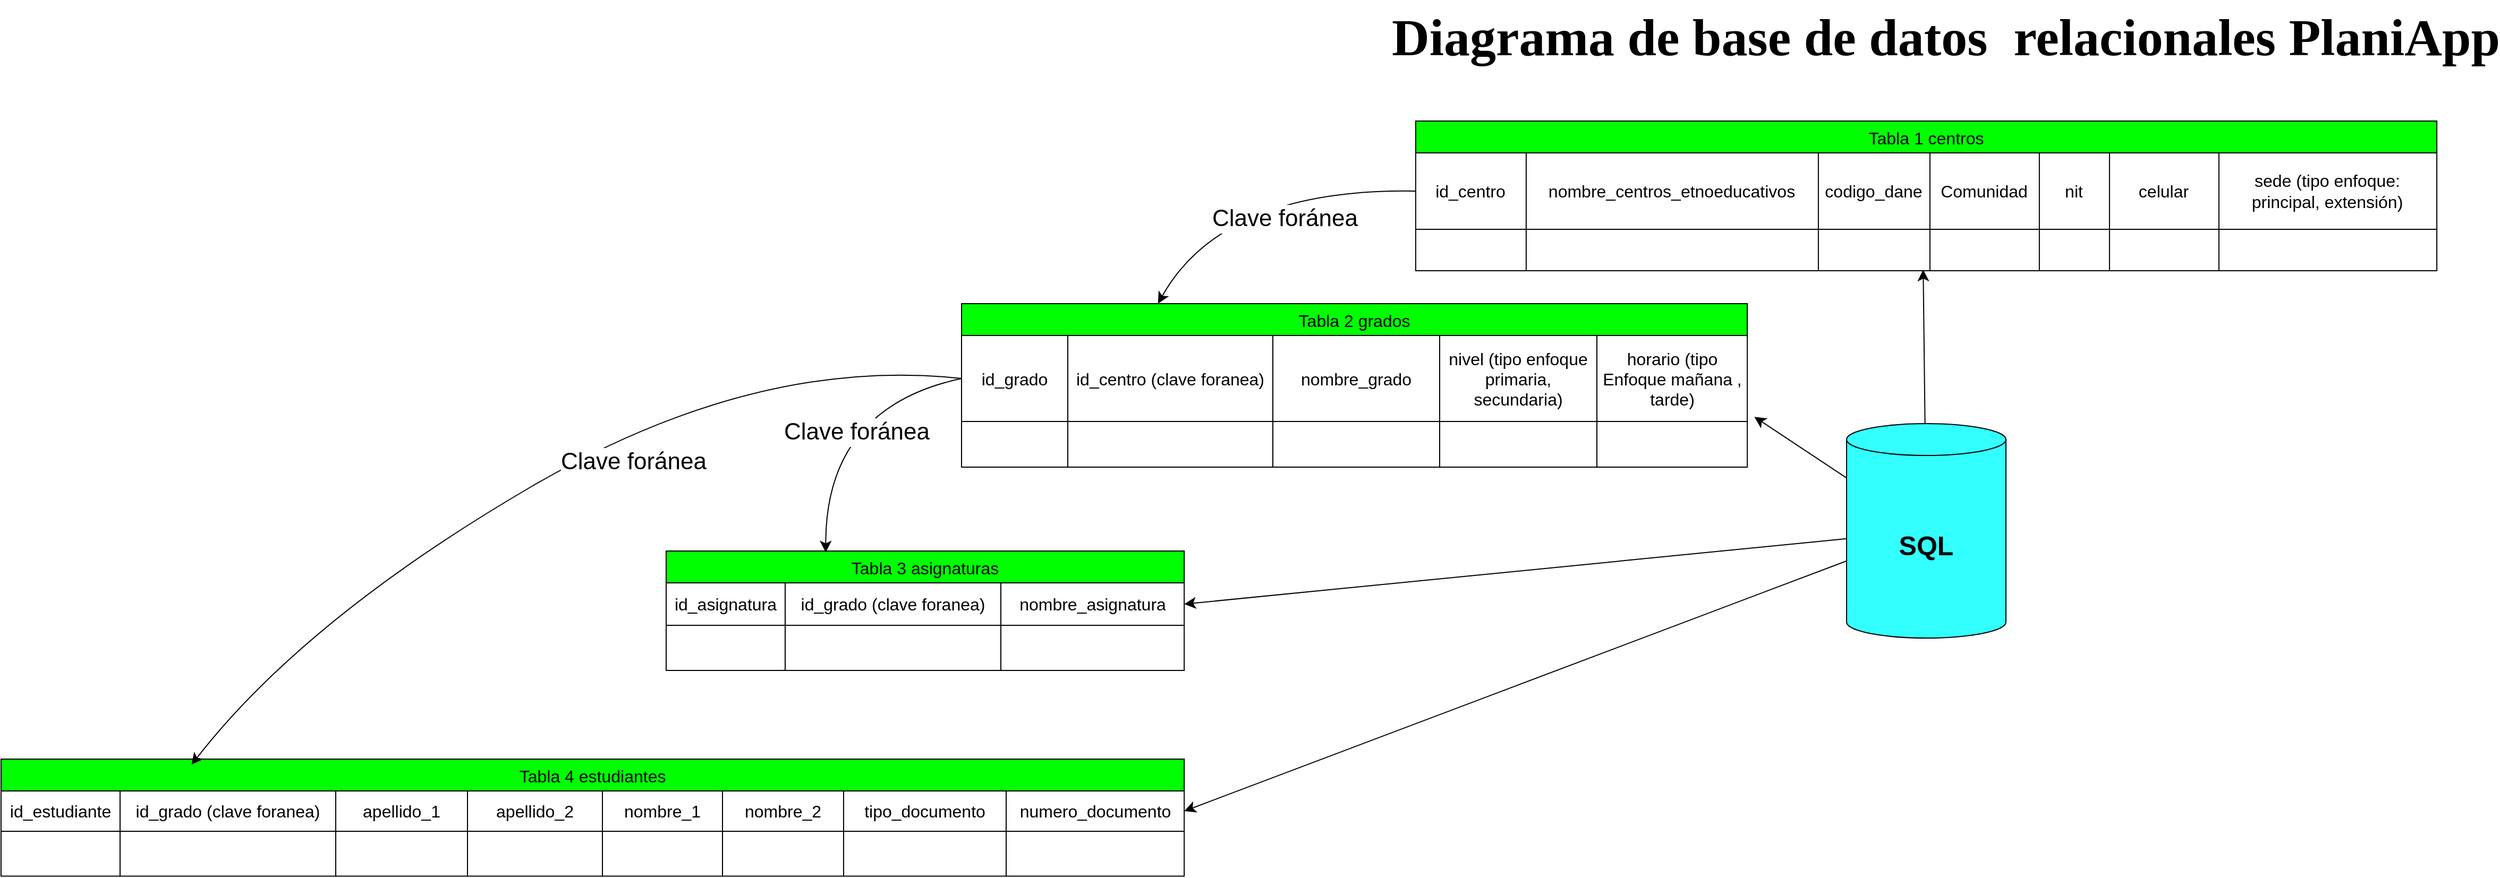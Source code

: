 <mxfile version="26.0.9">
  <diagram name="Página-1" id="TvYG14Qko4ZeJ21JqZOj">
    <mxGraphModel dx="3812" dy="1130" grid="0" gridSize="10" guides="1" tooltips="1" connect="1" arrows="1" fold="1" page="0" pageScale="1" pageWidth="827" pageHeight="1169" background="#ffffff" math="0" shadow="0">
      <root>
        <mxCell id="0" />
        <mxCell id="1" parent="0" />
        <mxCell id="zRnEoflxh51FS6Fjrhx--129" style="edgeStyle=none;curved=1;rounded=0;orthogonalLoop=1;jettySize=auto;html=1;fontSize=12;startSize=8;endSize=8;entryX=1;entryY=0.5;entryDx=0;entryDy=0;" edge="1" parent="1" source="zRnEoflxh51FS6Fjrhx--1" target="zRnEoflxh51FS6Fjrhx--131">
          <mxGeometry relative="1" as="geometry">
            <mxPoint x="-136" y="862" as="targetPoint" />
          </mxGeometry>
        </mxCell>
        <mxCell id="zRnEoflxh51FS6Fjrhx--1" value="&lt;font style=&quot;vertical-align: inherit;&quot;&gt;&lt;font style=&quot;vertical-align: inherit; font-size: 25px;&quot;&gt;&lt;b&gt;SQL&lt;/b&gt;&lt;/font&gt;&lt;/font&gt;" style="shape=cylinder3;whiteSpace=wrap;html=1;boundedLbl=1;backgroundOutline=1;size=15;fillColor=#33FFFF;" vertex="1" parent="1">
          <mxGeometry x="481" y="500" width="150" height="202" as="geometry" />
        </mxCell>
        <mxCell id="zRnEoflxh51FS6Fjrhx--2" value="Tabla 1 centros" style="shape=table;startSize=30;container=1;collapsible=0;childLayout=tableLayout;strokeColor=#000000;fontSize=16;fillColor=#00FF00;" vertex="1" parent="1">
          <mxGeometry x="75.45" y="215" width="961.102" height="141.0" as="geometry" />
        </mxCell>
        <mxCell id="zRnEoflxh51FS6Fjrhx--3" value="" style="shape=tableRow;horizontal=0;startSize=0;swimlaneHead=0;swimlaneBody=0;strokeColor=inherit;top=0;left=0;bottom=0;right=0;collapsible=0;dropTarget=0;fillColor=none;points=[[0,0.5],[1,0.5]];portConstraint=eastwest;fontSize=16;" vertex="1" parent="zRnEoflxh51FS6Fjrhx--2">
          <mxGeometry y="30" width="961.102" height="72" as="geometry" />
        </mxCell>
        <mxCell id="zRnEoflxh51FS6Fjrhx--25" value="id_centro" style="shape=partialRectangle;html=1;whiteSpace=wrap;connectable=0;strokeColor=inherit;overflow=hidden;fillColor=none;top=0;left=0;bottom=0;right=0;pointerEvents=1;fontSize=16;" vertex="1" parent="zRnEoflxh51FS6Fjrhx--3">
          <mxGeometry width="104" height="72" as="geometry">
            <mxRectangle width="104" height="72" as="alternateBounds" />
          </mxGeometry>
        </mxCell>
        <mxCell id="zRnEoflxh51FS6Fjrhx--4" value="nombre_centros_etnoeducativos" style="shape=partialRectangle;html=1;whiteSpace=wrap;connectable=0;strokeColor=inherit;overflow=hidden;fillColor=none;top=0;left=0;bottom=0;right=0;pointerEvents=1;fontSize=16;" vertex="1" parent="zRnEoflxh51FS6Fjrhx--3">
          <mxGeometry x="104" width="275" height="72" as="geometry">
            <mxRectangle width="275" height="72" as="alternateBounds" />
          </mxGeometry>
        </mxCell>
        <mxCell id="zRnEoflxh51FS6Fjrhx--5" value="codigo_dane" style="shape=partialRectangle;html=1;whiteSpace=wrap;connectable=0;strokeColor=inherit;overflow=hidden;fillColor=none;top=0;left=0;bottom=0;right=0;pointerEvents=1;fontSize=16;" vertex="1" parent="zRnEoflxh51FS6Fjrhx--3">
          <mxGeometry x="379" width="105" height="72" as="geometry">
            <mxRectangle width="105" height="72" as="alternateBounds" />
          </mxGeometry>
        </mxCell>
        <mxCell id="zRnEoflxh51FS6Fjrhx--6" value="Comunidad" style="shape=partialRectangle;html=1;whiteSpace=wrap;connectable=0;strokeColor=inherit;overflow=hidden;fillColor=none;top=0;left=0;bottom=0;right=0;pointerEvents=1;fontSize=16;" vertex="1" parent="zRnEoflxh51FS6Fjrhx--3">
          <mxGeometry x="484" width="103" height="72" as="geometry">
            <mxRectangle width="103" height="72" as="alternateBounds" />
          </mxGeometry>
        </mxCell>
        <mxCell id="zRnEoflxh51FS6Fjrhx--15" value="nit" style="shape=partialRectangle;html=1;whiteSpace=wrap;connectable=0;strokeColor=inherit;overflow=hidden;fillColor=none;top=0;left=0;bottom=0;right=0;pointerEvents=1;fontSize=16;" vertex="1" parent="zRnEoflxh51FS6Fjrhx--3">
          <mxGeometry x="587" width="66" height="72" as="geometry">
            <mxRectangle width="66" height="72" as="alternateBounds" />
          </mxGeometry>
        </mxCell>
        <mxCell id="zRnEoflxh51FS6Fjrhx--18" value="celular" style="shape=partialRectangle;html=1;whiteSpace=wrap;connectable=0;strokeColor=inherit;overflow=hidden;fillColor=none;top=0;left=0;bottom=0;right=0;pointerEvents=1;fontSize=16;" vertex="1" parent="zRnEoflxh51FS6Fjrhx--3">
          <mxGeometry x="653" width="103" height="72" as="geometry">
            <mxRectangle width="103" height="72" as="alternateBounds" />
          </mxGeometry>
        </mxCell>
        <mxCell id="zRnEoflxh51FS6Fjrhx--61" value="sede (tipo enfoque: principal, extensión)" style="shape=partialRectangle;html=1;whiteSpace=wrap;connectable=0;strokeColor=inherit;overflow=hidden;fillColor=none;top=0;left=0;bottom=0;right=0;pointerEvents=1;fontSize=16;" vertex="1" parent="zRnEoflxh51FS6Fjrhx--3">
          <mxGeometry x="756" width="205" height="72" as="geometry">
            <mxRectangle width="205" height="72" as="alternateBounds" />
          </mxGeometry>
        </mxCell>
        <mxCell id="zRnEoflxh51FS6Fjrhx--7" value="" style="shape=tableRow;horizontal=0;startSize=0;swimlaneHead=0;swimlaneBody=0;strokeColor=inherit;top=0;left=0;bottom=0;right=0;collapsible=0;dropTarget=0;fillColor=none;points=[[0,0.5],[1,0.5]];portConstraint=eastwest;fontSize=16;" vertex="1" parent="zRnEoflxh51FS6Fjrhx--2">
          <mxGeometry y="102" width="961.102" height="39" as="geometry" />
        </mxCell>
        <mxCell id="zRnEoflxh51FS6Fjrhx--26" style="shape=partialRectangle;html=1;whiteSpace=wrap;connectable=0;strokeColor=inherit;overflow=hidden;fillColor=none;top=0;left=0;bottom=0;right=0;pointerEvents=1;fontSize=16;" vertex="1" parent="zRnEoflxh51FS6Fjrhx--7">
          <mxGeometry width="104" height="39" as="geometry">
            <mxRectangle width="104" height="39" as="alternateBounds" />
          </mxGeometry>
        </mxCell>
        <mxCell id="zRnEoflxh51FS6Fjrhx--8" value="" style="shape=partialRectangle;html=1;whiteSpace=wrap;connectable=0;strokeColor=inherit;overflow=hidden;fillColor=none;top=0;left=0;bottom=0;right=0;pointerEvents=1;fontSize=16;" vertex="1" parent="zRnEoflxh51FS6Fjrhx--7">
          <mxGeometry x="104" width="275" height="39" as="geometry">
            <mxRectangle width="275" height="39" as="alternateBounds" />
          </mxGeometry>
        </mxCell>
        <mxCell id="zRnEoflxh51FS6Fjrhx--9" value="" style="shape=partialRectangle;html=1;whiteSpace=wrap;connectable=0;strokeColor=inherit;overflow=hidden;fillColor=none;top=0;left=0;bottom=0;right=0;pointerEvents=1;fontSize=16;" vertex="1" parent="zRnEoflxh51FS6Fjrhx--7">
          <mxGeometry x="379" width="105" height="39" as="geometry">
            <mxRectangle width="105" height="39" as="alternateBounds" />
          </mxGeometry>
        </mxCell>
        <mxCell id="zRnEoflxh51FS6Fjrhx--10" value="" style="shape=partialRectangle;html=1;whiteSpace=wrap;connectable=0;strokeColor=inherit;overflow=hidden;fillColor=none;top=0;left=0;bottom=0;right=0;pointerEvents=1;fontSize=16;" vertex="1" parent="zRnEoflxh51FS6Fjrhx--7">
          <mxGeometry x="484" width="103" height="39" as="geometry">
            <mxRectangle width="103" height="39" as="alternateBounds" />
          </mxGeometry>
        </mxCell>
        <mxCell id="zRnEoflxh51FS6Fjrhx--16" style="shape=partialRectangle;html=1;whiteSpace=wrap;connectable=0;strokeColor=inherit;overflow=hidden;fillColor=none;top=0;left=0;bottom=0;right=0;pointerEvents=1;fontSize=16;" vertex="1" parent="zRnEoflxh51FS6Fjrhx--7">
          <mxGeometry x="587" width="66" height="39" as="geometry">
            <mxRectangle width="66" height="39" as="alternateBounds" />
          </mxGeometry>
        </mxCell>
        <mxCell id="zRnEoflxh51FS6Fjrhx--19" style="shape=partialRectangle;html=1;whiteSpace=wrap;connectable=0;strokeColor=inherit;overflow=hidden;fillColor=none;top=0;left=0;bottom=0;right=0;pointerEvents=1;fontSize=16;" vertex="1" parent="zRnEoflxh51FS6Fjrhx--7">
          <mxGeometry x="653" width="103" height="39" as="geometry">
            <mxRectangle width="103" height="39" as="alternateBounds" />
          </mxGeometry>
        </mxCell>
        <mxCell id="zRnEoflxh51FS6Fjrhx--62" style="shape=partialRectangle;html=1;whiteSpace=wrap;connectable=0;strokeColor=inherit;overflow=hidden;fillColor=none;top=0;left=0;bottom=0;right=0;pointerEvents=1;fontSize=16;" vertex="1" parent="zRnEoflxh51FS6Fjrhx--7">
          <mxGeometry x="756" width="205" height="39" as="geometry">
            <mxRectangle width="205" height="39" as="alternateBounds" />
          </mxGeometry>
        </mxCell>
        <mxCell id="zRnEoflxh51FS6Fjrhx--27" style="edgeStyle=none;curved=1;rounded=0;orthogonalLoop=1;jettySize=auto;html=1;entryX=0.497;entryY=0.974;entryDx=0;entryDy=0;entryPerimeter=0;fontSize=12;startSize=8;endSize=8;" edge="1" parent="1" source="zRnEoflxh51FS6Fjrhx--1" target="zRnEoflxh51FS6Fjrhx--7">
          <mxGeometry relative="1" as="geometry" />
        </mxCell>
        <mxCell id="zRnEoflxh51FS6Fjrhx--29" value="Tabla 2 grados" style="shape=table;startSize=30;container=1;collapsible=0;childLayout=tableLayout;strokeColor=#000000;fontSize=16;fillColor=#00FF00;" vertex="1" parent="1">
          <mxGeometry x="-352" y="387" width="739.553" height="153.984" as="geometry" />
        </mxCell>
        <mxCell id="zRnEoflxh51FS6Fjrhx--30" value="" style="shape=tableRow;horizontal=0;startSize=0;swimlaneHead=0;swimlaneBody=0;strokeColor=inherit;top=0;left=0;bottom=0;right=0;collapsible=0;dropTarget=0;fillColor=none;points=[[0,0.5],[1,0.5]];portConstraint=eastwest;fontSize=16;" vertex="1" parent="zRnEoflxh51FS6Fjrhx--29">
          <mxGeometry y="30" width="739.553" height="81" as="geometry" />
        </mxCell>
        <mxCell id="zRnEoflxh51FS6Fjrhx--31" value="id_grado" style="shape=partialRectangle;html=1;whiteSpace=wrap;connectable=0;strokeColor=inherit;overflow=hidden;fillColor=none;top=0;left=0;bottom=0;right=0;pointerEvents=1;fontSize=16;" vertex="1" parent="zRnEoflxh51FS6Fjrhx--30">
          <mxGeometry width="100" height="81" as="geometry">
            <mxRectangle width="100" height="81" as="alternateBounds" />
          </mxGeometry>
        </mxCell>
        <mxCell id="zRnEoflxh51FS6Fjrhx--32" value="id_centro (clave foranea)" style="shape=partialRectangle;html=1;whiteSpace=wrap;connectable=0;strokeColor=inherit;overflow=hidden;fillColor=none;top=0;left=0;bottom=0;right=0;pointerEvents=1;fontSize=16;" vertex="1" parent="zRnEoflxh51FS6Fjrhx--30">
          <mxGeometry x="100" width="193" height="81" as="geometry">
            <mxRectangle width="193" height="81" as="alternateBounds" />
          </mxGeometry>
        </mxCell>
        <mxCell id="zRnEoflxh51FS6Fjrhx--33" value="nombre_grado" style="shape=partialRectangle;html=1;whiteSpace=wrap;connectable=0;strokeColor=inherit;overflow=hidden;fillColor=none;top=0;left=0;bottom=0;right=0;pointerEvents=1;fontSize=16;" vertex="1" parent="zRnEoflxh51FS6Fjrhx--30">
          <mxGeometry x="293" width="157" height="81" as="geometry">
            <mxRectangle width="157" height="81" as="alternateBounds" />
          </mxGeometry>
        </mxCell>
        <mxCell id="zRnEoflxh51FS6Fjrhx--34" value="nivel (tipo enfoque primaria, secundaria)" style="shape=partialRectangle;html=1;whiteSpace=wrap;connectable=0;strokeColor=inherit;overflow=hidden;fillColor=none;top=0;left=0;bottom=0;right=0;pointerEvents=1;fontSize=16;" vertex="1" parent="zRnEoflxh51FS6Fjrhx--30">
          <mxGeometry x="450" width="148" height="81" as="geometry">
            <mxRectangle width="148" height="81" as="alternateBounds" />
          </mxGeometry>
        </mxCell>
        <mxCell id="zRnEoflxh51FS6Fjrhx--35" value="horario (tipo Enfoque mañana , tarde)" style="shape=partialRectangle;html=1;whiteSpace=wrap;connectable=0;strokeColor=inherit;overflow=hidden;fillColor=none;top=0;left=0;bottom=0;right=0;pointerEvents=1;fontSize=16;" vertex="1" parent="zRnEoflxh51FS6Fjrhx--30">
          <mxGeometry x="598" width="142" height="81" as="geometry">
            <mxRectangle width="142" height="81" as="alternateBounds" />
          </mxGeometry>
        </mxCell>
        <mxCell id="zRnEoflxh51FS6Fjrhx--37" value="" style="shape=tableRow;horizontal=0;startSize=0;swimlaneHead=0;swimlaneBody=0;strokeColor=inherit;top=0;left=0;bottom=0;right=0;collapsible=0;dropTarget=0;fillColor=none;points=[[0,0.5],[1,0.5]];portConstraint=eastwest;fontSize=16;" vertex="1" parent="zRnEoflxh51FS6Fjrhx--29">
          <mxGeometry y="111" width="739.553" height="43" as="geometry" />
        </mxCell>
        <mxCell id="zRnEoflxh51FS6Fjrhx--38" style="shape=partialRectangle;html=1;whiteSpace=wrap;connectable=0;strokeColor=inherit;overflow=hidden;fillColor=none;top=0;left=0;bottom=0;right=0;pointerEvents=1;fontSize=16;" vertex="1" parent="zRnEoflxh51FS6Fjrhx--37">
          <mxGeometry width="100" height="43" as="geometry">
            <mxRectangle width="100" height="43" as="alternateBounds" />
          </mxGeometry>
        </mxCell>
        <mxCell id="zRnEoflxh51FS6Fjrhx--39" value="" style="shape=partialRectangle;html=1;whiteSpace=wrap;connectable=0;strokeColor=inherit;overflow=hidden;fillColor=none;top=0;left=0;bottom=0;right=0;pointerEvents=1;fontSize=16;" vertex="1" parent="zRnEoflxh51FS6Fjrhx--37">
          <mxGeometry x="100" width="193" height="43" as="geometry">
            <mxRectangle width="193" height="43" as="alternateBounds" />
          </mxGeometry>
        </mxCell>
        <mxCell id="zRnEoflxh51FS6Fjrhx--40" value="" style="shape=partialRectangle;html=1;whiteSpace=wrap;connectable=0;strokeColor=inherit;overflow=hidden;fillColor=none;top=0;left=0;bottom=0;right=0;pointerEvents=1;fontSize=16;" vertex="1" parent="zRnEoflxh51FS6Fjrhx--37">
          <mxGeometry x="293" width="157" height="43" as="geometry">
            <mxRectangle width="157" height="43" as="alternateBounds" />
          </mxGeometry>
        </mxCell>
        <mxCell id="zRnEoflxh51FS6Fjrhx--41" value="" style="shape=partialRectangle;html=1;whiteSpace=wrap;connectable=0;strokeColor=inherit;overflow=hidden;fillColor=none;top=0;left=0;bottom=0;right=0;pointerEvents=1;fontSize=16;" vertex="1" parent="zRnEoflxh51FS6Fjrhx--37">
          <mxGeometry x="450" width="148" height="43" as="geometry">
            <mxRectangle width="148" height="43" as="alternateBounds" />
          </mxGeometry>
        </mxCell>
        <mxCell id="zRnEoflxh51FS6Fjrhx--42" style="shape=partialRectangle;html=1;whiteSpace=wrap;connectable=0;strokeColor=inherit;overflow=hidden;fillColor=none;top=0;left=0;bottom=0;right=0;pointerEvents=1;fontSize=16;" vertex="1" parent="zRnEoflxh51FS6Fjrhx--37">
          <mxGeometry x="598" width="142" height="43" as="geometry">
            <mxRectangle width="142" height="43" as="alternateBounds" />
          </mxGeometry>
        </mxCell>
        <mxCell id="zRnEoflxh51FS6Fjrhx--59" style="edgeStyle=none;curved=1;rounded=0;orthogonalLoop=1;jettySize=auto;html=1;entryX=1.009;entryY=-0.103;entryDx=0;entryDy=0;entryPerimeter=0;fontSize=12;startSize=8;endSize=8;" edge="1" parent="1" source="zRnEoflxh51FS6Fjrhx--1" target="zRnEoflxh51FS6Fjrhx--37">
          <mxGeometry relative="1" as="geometry" />
        </mxCell>
        <mxCell id="zRnEoflxh51FS6Fjrhx--60" style="edgeStyle=none;curved=1;rounded=0;orthogonalLoop=1;jettySize=auto;html=1;entryX=1;entryY=0.5;entryDx=0;entryDy=0;fontSize=12;startSize=8;endSize=8;" edge="1" parent="1" source="zRnEoflxh51FS6Fjrhx--1" target="zRnEoflxh51FS6Fjrhx--69">
          <mxGeometry relative="1" as="geometry">
            <mxPoint x="41.16" y="726.752" as="targetPoint" />
          </mxGeometry>
        </mxCell>
        <mxCell id="zRnEoflxh51FS6Fjrhx--67" value="&lt;font face=&quot;Times New Roman&quot; style=&quot;font-size: 49px;&quot;&gt;Diagrama de base de datos&amp;nbsp; relacionales PlaniApp&lt;/font&gt;" style="text;html=1;align=center;verticalAlign=middle;resizable=0;points=[];autosize=1;strokeColor=none;fillColor=none;fontSize=16;strokeWidth=15;fontStyle=1" vertex="1" parent="1">
          <mxGeometry x="74" y="101" width="999" height="71" as="geometry" />
        </mxCell>
        <mxCell id="zRnEoflxh51FS6Fjrhx--68" value="Tabla 3 asignaturas" style="shape=table;startSize=30;container=1;collapsible=0;childLayout=tableLayout;strokeColor=#000000;fontSize=16;fillColor=#00FF00;" vertex="1" parent="1">
          <mxGeometry x="-630" y="620" width="487.57" height="112.54" as="geometry" />
        </mxCell>
        <mxCell id="zRnEoflxh51FS6Fjrhx--69" value="" style="shape=tableRow;horizontal=0;startSize=0;swimlaneHead=0;swimlaneBody=0;strokeColor=inherit;top=0;left=0;bottom=0;right=0;collapsible=0;dropTarget=0;fillColor=none;points=[[0,0.5],[1,0.5]];portConstraint=eastwest;fontSize=16;" vertex="1" parent="zRnEoflxh51FS6Fjrhx--68">
          <mxGeometry y="30" width="487.57" height="40" as="geometry" />
        </mxCell>
        <mxCell id="zRnEoflxh51FS6Fjrhx--70" value="id_asignatura" style="shape=partialRectangle;html=1;whiteSpace=wrap;connectable=0;strokeColor=inherit;overflow=hidden;fillColor=none;top=0;left=0;bottom=0;right=0;pointerEvents=1;fontSize=16;" vertex="1" parent="zRnEoflxh51FS6Fjrhx--69">
          <mxGeometry width="112" height="40" as="geometry">
            <mxRectangle width="112" height="40" as="alternateBounds" />
          </mxGeometry>
        </mxCell>
        <mxCell id="zRnEoflxh51FS6Fjrhx--71" value="id_grado (clave foranea)" style="shape=partialRectangle;html=1;whiteSpace=wrap;connectable=0;strokeColor=inherit;overflow=hidden;fillColor=none;top=0;left=0;bottom=0;right=0;pointerEvents=1;fontSize=16;" vertex="1" parent="zRnEoflxh51FS6Fjrhx--69">
          <mxGeometry x="112" width="203" height="40" as="geometry">
            <mxRectangle width="203" height="40" as="alternateBounds" />
          </mxGeometry>
        </mxCell>
        <mxCell id="zRnEoflxh51FS6Fjrhx--72" value="nombre_asignatura" style="shape=partialRectangle;html=1;whiteSpace=wrap;connectable=0;strokeColor=inherit;overflow=hidden;fillColor=none;top=0;left=0;bottom=0;right=0;pointerEvents=1;fontSize=16;" vertex="1" parent="zRnEoflxh51FS6Fjrhx--69">
          <mxGeometry x="315" width="173" height="40" as="geometry">
            <mxRectangle width="173" height="40" as="alternateBounds" />
          </mxGeometry>
        </mxCell>
        <mxCell id="zRnEoflxh51FS6Fjrhx--75" value="" style="shape=tableRow;horizontal=0;startSize=0;swimlaneHead=0;swimlaneBody=0;strokeColor=inherit;top=0;left=0;bottom=0;right=0;collapsible=0;dropTarget=0;fillColor=none;points=[[0,0.5],[1,0.5]];portConstraint=eastwest;fontSize=16;" vertex="1" parent="zRnEoflxh51FS6Fjrhx--68">
          <mxGeometry y="70" width="487.57" height="43" as="geometry" />
        </mxCell>
        <mxCell id="zRnEoflxh51FS6Fjrhx--76" style="shape=partialRectangle;html=1;whiteSpace=wrap;connectable=0;strokeColor=inherit;overflow=hidden;fillColor=none;top=0;left=0;bottom=0;right=0;pointerEvents=1;fontSize=16;" vertex="1" parent="zRnEoflxh51FS6Fjrhx--75">
          <mxGeometry width="112" height="43" as="geometry">
            <mxRectangle width="112" height="43" as="alternateBounds" />
          </mxGeometry>
        </mxCell>
        <mxCell id="zRnEoflxh51FS6Fjrhx--77" value="" style="shape=partialRectangle;html=1;whiteSpace=wrap;connectable=0;strokeColor=inherit;overflow=hidden;fillColor=none;top=0;left=0;bottom=0;right=0;pointerEvents=1;fontSize=16;" vertex="1" parent="zRnEoflxh51FS6Fjrhx--75">
          <mxGeometry x="112" width="203" height="43" as="geometry">
            <mxRectangle width="203" height="43" as="alternateBounds" />
          </mxGeometry>
        </mxCell>
        <mxCell id="zRnEoflxh51FS6Fjrhx--78" value="" style="shape=partialRectangle;html=1;whiteSpace=wrap;connectable=0;strokeColor=inherit;overflow=hidden;fillColor=none;top=0;left=0;bottom=0;right=0;pointerEvents=1;fontSize=16;" vertex="1" parent="zRnEoflxh51FS6Fjrhx--75">
          <mxGeometry x="315" width="173" height="43" as="geometry">
            <mxRectangle width="173" height="43" as="alternateBounds" />
          </mxGeometry>
        </mxCell>
        <mxCell id="zRnEoflxh51FS6Fjrhx--89" style="edgeStyle=none;curved=1;rounded=0;orthogonalLoop=1;jettySize=auto;html=1;fontSize=12;startSize=8;endSize=8;exitX=0;exitY=0.5;exitDx=0;exitDy=0;entryX=0.25;entryY=0;entryDx=0;entryDy=0;" edge="1" parent="1" source="zRnEoflxh51FS6Fjrhx--3" target="zRnEoflxh51FS6Fjrhx--29">
          <mxGeometry relative="1" as="geometry">
            <mxPoint x="51" y="274" as="sourcePoint" />
            <mxPoint x="-167" y="385" as="targetPoint" />
            <Array as="points">
              <mxPoint x="-106" y="278" />
            </Array>
          </mxGeometry>
        </mxCell>
        <mxCell id="zRnEoflxh51FS6Fjrhx--90" value="&lt;font style=&quot;font-size: 22px;&quot;&gt;Clave foránea&lt;/font&gt;" style="edgeLabel;html=1;align=center;verticalAlign=middle;resizable=0;points=[];fontSize=12;" vertex="1" connectable="0" parent="zRnEoflxh51FS6Fjrhx--89">
          <mxGeometry x="-0.197" y="28" relative="1" as="geometry">
            <mxPoint as="offset" />
          </mxGeometry>
        </mxCell>
        <mxCell id="zRnEoflxh51FS6Fjrhx--95" style="edgeStyle=none;curved=1;rounded=0;orthogonalLoop=1;jettySize=auto;html=1;fontSize=12;startSize=8;endSize=8;exitX=0;exitY=0.5;exitDx=0;exitDy=0;entryX=0.308;entryY=0.012;entryDx=0;entryDy=0;entryPerimeter=0;" edge="1" parent="1" source="zRnEoflxh51FS6Fjrhx--30" target="zRnEoflxh51FS6Fjrhx--68">
          <mxGeometry relative="1" as="geometry">
            <mxPoint x="-352" y="455" as="sourcePoint" />
            <mxPoint x="-495" y="628" as="targetPoint" />
            <Array as="points">
              <mxPoint x="-480" y="485" />
            </Array>
          </mxGeometry>
        </mxCell>
        <mxCell id="zRnEoflxh51FS6Fjrhx--96" value="&lt;font style=&quot;font-size: 22px;&quot;&gt;Clave foránea&lt;/font&gt;" style="edgeLabel;html=1;align=center;verticalAlign=middle;resizable=0;points=[];fontSize=12;" vertex="1" connectable="0" parent="zRnEoflxh51FS6Fjrhx--95">
          <mxGeometry x="-0.197" y="28" relative="1" as="geometry">
            <mxPoint as="offset" />
          </mxGeometry>
        </mxCell>
        <mxCell id="zRnEoflxh51FS6Fjrhx--130" value="Tabla 4 estudiantes" style="shape=table;startSize=30;container=1;collapsible=0;childLayout=tableLayout;strokeColor=#000000;fontSize=16;fillColor=#00FF00;" vertex="1" parent="1">
          <mxGeometry x="-1256" y="816" width="1113.57" height="110.207" as="geometry" />
        </mxCell>
        <mxCell id="zRnEoflxh51FS6Fjrhx--131" value="" style="shape=tableRow;horizontal=0;startSize=0;swimlaneHead=0;swimlaneBody=0;strokeColor=inherit;top=0;left=0;bottom=0;right=0;collapsible=0;dropTarget=0;fillColor=none;points=[[0,0.5],[1,0.5]];portConstraint=eastwest;fontSize=16;" vertex="1" parent="zRnEoflxh51FS6Fjrhx--130">
          <mxGeometry y="30" width="1113.57" height="38" as="geometry" />
        </mxCell>
        <mxCell id="zRnEoflxh51FS6Fjrhx--132" value="id_estudiante" style="shape=partialRectangle;html=1;whiteSpace=wrap;connectable=0;strokeColor=inherit;overflow=hidden;fillColor=none;top=0;left=0;bottom=0;right=0;pointerEvents=1;fontSize=16;" vertex="1" parent="zRnEoflxh51FS6Fjrhx--131">
          <mxGeometry width="112" height="38" as="geometry">
            <mxRectangle width="112" height="38" as="alternateBounds" />
          </mxGeometry>
        </mxCell>
        <mxCell id="zRnEoflxh51FS6Fjrhx--133" value="id_grado (clave foranea)" style="shape=partialRectangle;html=1;whiteSpace=wrap;connectable=0;strokeColor=inherit;overflow=hidden;fillColor=none;top=0;left=0;bottom=0;right=0;pointerEvents=1;fontSize=16;" vertex="1" parent="zRnEoflxh51FS6Fjrhx--131">
          <mxGeometry x="112" width="203" height="38" as="geometry">
            <mxRectangle width="203" height="38" as="alternateBounds" />
          </mxGeometry>
        </mxCell>
        <mxCell id="zRnEoflxh51FS6Fjrhx--134" value="apellido_1" style="shape=partialRectangle;html=1;whiteSpace=wrap;connectable=0;strokeColor=inherit;overflow=hidden;fillColor=none;top=0;left=0;bottom=0;right=0;pointerEvents=1;fontSize=16;" vertex="1" parent="zRnEoflxh51FS6Fjrhx--131">
          <mxGeometry x="315" width="124" height="38" as="geometry">
            <mxRectangle width="124" height="38" as="alternateBounds" />
          </mxGeometry>
        </mxCell>
        <mxCell id="zRnEoflxh51FS6Fjrhx--139" value="apellido_2" style="shape=partialRectangle;html=1;whiteSpace=wrap;connectable=0;strokeColor=inherit;overflow=hidden;fillColor=none;top=0;left=0;bottom=0;right=0;pointerEvents=1;fontSize=16;" vertex="1" parent="zRnEoflxh51FS6Fjrhx--131">
          <mxGeometry x="439" width="127" height="38" as="geometry">
            <mxRectangle width="127" height="38" as="alternateBounds" />
          </mxGeometry>
        </mxCell>
        <mxCell id="zRnEoflxh51FS6Fjrhx--141" value="nombre_1" style="shape=partialRectangle;html=1;whiteSpace=wrap;connectable=0;strokeColor=inherit;overflow=hidden;fillColor=none;top=0;left=0;bottom=0;right=0;pointerEvents=1;fontSize=16;" vertex="1" parent="zRnEoflxh51FS6Fjrhx--131">
          <mxGeometry x="566" width="113" height="38" as="geometry">
            <mxRectangle width="113" height="38" as="alternateBounds" />
          </mxGeometry>
        </mxCell>
        <mxCell id="zRnEoflxh51FS6Fjrhx--143" value="nombre_2" style="shape=partialRectangle;html=1;whiteSpace=wrap;connectable=0;strokeColor=inherit;overflow=hidden;fillColor=none;top=0;left=0;bottom=0;right=0;pointerEvents=1;fontSize=16;" vertex="1" parent="zRnEoflxh51FS6Fjrhx--131">
          <mxGeometry x="679" width="114" height="38" as="geometry">
            <mxRectangle width="114" height="38" as="alternateBounds" />
          </mxGeometry>
        </mxCell>
        <mxCell id="zRnEoflxh51FS6Fjrhx--145" value="tipo_documento" style="shape=partialRectangle;html=1;whiteSpace=wrap;connectable=0;strokeColor=inherit;overflow=hidden;fillColor=none;top=0;left=0;bottom=0;right=0;pointerEvents=1;fontSize=16;" vertex="1" parent="zRnEoflxh51FS6Fjrhx--131">
          <mxGeometry x="793" width="153" height="38" as="geometry">
            <mxRectangle width="153" height="38" as="alternateBounds" />
          </mxGeometry>
        </mxCell>
        <mxCell id="zRnEoflxh51FS6Fjrhx--147" value="numero_documento" style="shape=partialRectangle;html=1;whiteSpace=wrap;connectable=0;strokeColor=inherit;overflow=hidden;fillColor=none;top=0;left=0;bottom=0;right=0;pointerEvents=1;fontSize=16;" vertex="1" parent="zRnEoflxh51FS6Fjrhx--131">
          <mxGeometry x="946" width="168" height="38" as="geometry">
            <mxRectangle width="168" height="38" as="alternateBounds" />
          </mxGeometry>
        </mxCell>
        <mxCell id="zRnEoflxh51FS6Fjrhx--135" value="" style="shape=tableRow;horizontal=0;startSize=0;swimlaneHead=0;swimlaneBody=0;strokeColor=inherit;top=0;left=0;bottom=0;right=0;collapsible=0;dropTarget=0;fillColor=none;points=[[0,0.5],[1,0.5]];portConstraint=eastwest;fontSize=16;" vertex="1" parent="zRnEoflxh51FS6Fjrhx--130">
          <mxGeometry y="68" width="1113.57" height="42" as="geometry" />
        </mxCell>
        <mxCell id="zRnEoflxh51FS6Fjrhx--136" style="shape=partialRectangle;html=1;whiteSpace=wrap;connectable=0;strokeColor=inherit;overflow=hidden;fillColor=none;top=0;left=0;bottom=0;right=0;pointerEvents=1;fontSize=16;" vertex="1" parent="zRnEoflxh51FS6Fjrhx--135">
          <mxGeometry width="112" height="42" as="geometry">
            <mxRectangle width="112" height="42" as="alternateBounds" />
          </mxGeometry>
        </mxCell>
        <mxCell id="zRnEoflxh51FS6Fjrhx--137" value="" style="shape=partialRectangle;html=1;whiteSpace=wrap;connectable=0;strokeColor=inherit;overflow=hidden;fillColor=none;top=0;left=0;bottom=0;right=0;pointerEvents=1;fontSize=16;" vertex="1" parent="zRnEoflxh51FS6Fjrhx--135">
          <mxGeometry x="112" width="203" height="42" as="geometry">
            <mxRectangle width="203" height="42" as="alternateBounds" />
          </mxGeometry>
        </mxCell>
        <mxCell id="zRnEoflxh51FS6Fjrhx--138" value="" style="shape=partialRectangle;html=1;whiteSpace=wrap;connectable=0;strokeColor=inherit;overflow=hidden;fillColor=none;top=0;left=0;bottom=0;right=0;pointerEvents=1;fontSize=16;" vertex="1" parent="zRnEoflxh51FS6Fjrhx--135">
          <mxGeometry x="315" width="124" height="42" as="geometry">
            <mxRectangle width="124" height="42" as="alternateBounds" />
          </mxGeometry>
        </mxCell>
        <mxCell id="zRnEoflxh51FS6Fjrhx--140" style="shape=partialRectangle;html=1;whiteSpace=wrap;connectable=0;strokeColor=inherit;overflow=hidden;fillColor=none;top=0;left=0;bottom=0;right=0;pointerEvents=1;fontSize=16;" vertex="1" parent="zRnEoflxh51FS6Fjrhx--135">
          <mxGeometry x="439" width="127" height="42" as="geometry">
            <mxRectangle width="127" height="42" as="alternateBounds" />
          </mxGeometry>
        </mxCell>
        <mxCell id="zRnEoflxh51FS6Fjrhx--142" style="shape=partialRectangle;html=1;whiteSpace=wrap;connectable=0;strokeColor=inherit;overflow=hidden;fillColor=none;top=0;left=0;bottom=0;right=0;pointerEvents=1;fontSize=16;" vertex="1" parent="zRnEoflxh51FS6Fjrhx--135">
          <mxGeometry x="566" width="113" height="42" as="geometry">
            <mxRectangle width="113" height="42" as="alternateBounds" />
          </mxGeometry>
        </mxCell>
        <mxCell id="zRnEoflxh51FS6Fjrhx--144" style="shape=partialRectangle;html=1;whiteSpace=wrap;connectable=0;strokeColor=inherit;overflow=hidden;fillColor=none;top=0;left=0;bottom=0;right=0;pointerEvents=1;fontSize=16;" vertex="1" parent="zRnEoflxh51FS6Fjrhx--135">
          <mxGeometry x="679" width="114" height="42" as="geometry">
            <mxRectangle width="114" height="42" as="alternateBounds" />
          </mxGeometry>
        </mxCell>
        <mxCell id="zRnEoflxh51FS6Fjrhx--146" style="shape=partialRectangle;html=1;whiteSpace=wrap;connectable=0;strokeColor=inherit;overflow=hidden;fillColor=none;top=0;left=0;bottom=0;right=0;pointerEvents=1;fontSize=16;" vertex="1" parent="zRnEoflxh51FS6Fjrhx--135">
          <mxGeometry x="793" width="153" height="42" as="geometry">
            <mxRectangle width="153" height="42" as="alternateBounds" />
          </mxGeometry>
        </mxCell>
        <mxCell id="zRnEoflxh51FS6Fjrhx--148" style="shape=partialRectangle;html=1;whiteSpace=wrap;connectable=0;strokeColor=inherit;overflow=hidden;fillColor=none;top=0;left=0;bottom=0;right=0;pointerEvents=1;fontSize=16;" vertex="1" parent="zRnEoflxh51FS6Fjrhx--135">
          <mxGeometry x="946" width="168" height="42" as="geometry">
            <mxRectangle width="168" height="42" as="alternateBounds" />
          </mxGeometry>
        </mxCell>
        <mxCell id="zRnEoflxh51FS6Fjrhx--166" style="edgeStyle=none;curved=1;rounded=0;orthogonalLoop=1;jettySize=auto;html=1;fontSize=12;startSize=8;endSize=8;entryX=0.161;entryY=0.048;entryDx=0;entryDy=0;entryPerimeter=0;exitX=0;exitY=0.5;exitDx=0;exitDy=0;" edge="1" parent="1" source="zRnEoflxh51FS6Fjrhx--30" target="zRnEoflxh51FS6Fjrhx--130">
          <mxGeometry relative="1" as="geometry">
            <mxPoint x="-352" y="458" as="sourcePoint" />
            <mxPoint x="-1077" y="821" as="targetPoint" />
            <Array as="points">
              <mxPoint x="-546" y="436" />
              <mxPoint x="-970" y="684" />
            </Array>
          </mxGeometry>
        </mxCell>
        <mxCell id="zRnEoflxh51FS6Fjrhx--167" value="&lt;font style=&quot;font-size: 22px;&quot;&gt;Clave foránea&lt;/font&gt;" style="edgeLabel;html=1;align=center;verticalAlign=middle;resizable=0;points=[];fontSize=12;" vertex="1" connectable="0" parent="zRnEoflxh51FS6Fjrhx--166">
          <mxGeometry x="-0.197" y="28" relative="1" as="geometry">
            <mxPoint as="offset" />
          </mxGeometry>
        </mxCell>
      </root>
    </mxGraphModel>
  </diagram>
</mxfile>
